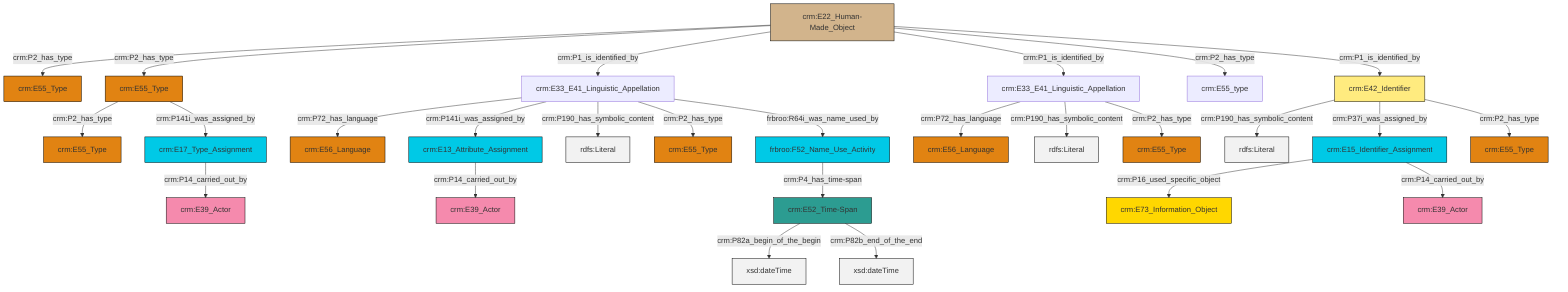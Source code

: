 graph TD
classDef Literal fill:#f2f2f2,stroke:#000000;
classDef CRM_Entity fill:#FFFFFF,stroke:#000000;
classDef Temporal_Entity fill:#00C9E6, stroke:#000000;
classDef Type fill:#E18312, stroke:#000000;
classDef Time-Span fill:#2C9C91, stroke:#000000;
classDef Appellation fill:#FFEB7F, stroke:#000000;
classDef Place fill:#008836, stroke:#000000;
classDef Persistent_Item fill:#B266B2, stroke:#000000;
classDef Conceptual_Object fill:#FFD700, stroke:#000000;
classDef Physical_Thing fill:#D2B48C, stroke:#000000;
classDef Actor fill:#f58aad, stroke:#000000;
classDef PC_Classes fill:#4ce600, stroke:#000000;
classDef Multi fill:#cccccc,stroke:#000000;

0["crm:E42_Identifier"]:::Appellation -->|crm:P190_has_symbolic_content| 1[rdfs:Literal]:::Literal
6["crm:E15_Identifier_Assignment"]:::Temporal_Entity -->|crm:P16_used_specific_object| 8["crm:E73_Information_Object"]:::Conceptual_Object
11["crm:E22_Human-Made_Object"]:::Physical_Thing -->|crm:P2_has_type| 12["crm:E55_Type"]:::Type
16["crm:E33_E41_Linguistic_Appellation"]:::Default -->|crm:P72_has_language| 17["crm:E56_Language"]:::Type
11["crm:E22_Human-Made_Object"]:::Physical_Thing -->|crm:P2_has_type| 18["crm:E55_Type"]:::Type
21["crm:E33_E41_Linguistic_Appellation"]:::Default -->|crm:P72_has_language| 22["crm:E56_Language"]:::Type
18["crm:E55_Type"]:::Type -->|crm:P2_has_type| 24["crm:E55_Type"]:::Type
18["crm:E55_Type"]:::Type -->|crm:P141i_was_assigned_by| 26["crm:E17_Type_Assignment"]:::Temporal_Entity
11["crm:E22_Human-Made_Object"]:::Physical_Thing -->|crm:P1_is_identified_by| 16["crm:E33_E41_Linguistic_Appellation"]:::Default
11["crm:E22_Human-Made_Object"]:::Physical_Thing -->|crm:P1_is_identified_by| 21["crm:E33_E41_Linguistic_Appellation"]:::Default
26["crm:E17_Type_Assignment"]:::Temporal_Entity -->|crm:P14_carried_out_by| 31["crm:E39_Actor"]:::Actor
16["crm:E33_E41_Linguistic_Appellation"]:::Default -->|crm:P141i_was_assigned_by| 9["crm:E13_Attribute_Assignment"]:::Temporal_Entity
0["crm:E42_Identifier"]:::Appellation -->|crm:P37i_was_assigned_by| 6["crm:E15_Identifier_Assignment"]:::Temporal_Entity
16["crm:E33_E41_Linguistic_Appellation"]:::Default -->|crm:P190_has_symbolic_content| 37[rdfs:Literal]:::Literal
21["crm:E33_E41_Linguistic_Appellation"]:::Default -->|crm:P190_has_symbolic_content| 38[rdfs:Literal]:::Literal
9["crm:E13_Attribute_Assignment"]:::Temporal_Entity -->|crm:P14_carried_out_by| 39["crm:E39_Actor"]:::Actor
40["crm:E52_Time-Span"]:::Time-Span -->|crm:P82a_begin_of_the_begin| 41[xsd:dateTime]:::Literal
11["crm:E22_Human-Made_Object"]:::Physical_Thing -->|crm:P2_has_type| 34["crm:E55_type"]:::Default
40["crm:E52_Time-Span"]:::Time-Span -->|crm:P82b_end_of_the_end| 42[xsd:dateTime]:::Literal
11["crm:E22_Human-Made_Object"]:::Physical_Thing -->|crm:P1_is_identified_by| 0["crm:E42_Identifier"]:::Appellation
21["crm:E33_E41_Linguistic_Appellation"]:::Default -->|crm:P2_has_type| 4["crm:E55_Type"]:::Type
16["crm:E33_E41_Linguistic_Appellation"]:::Default -->|crm:P2_has_type| 19["crm:E55_Type"]:::Type
16["crm:E33_E41_Linguistic_Appellation"]:::Default -->|frbroo:R64i_was_name_used_by| 2["frbroo:F52_Name_Use_Activity"]:::Temporal_Entity
2["frbroo:F52_Name_Use_Activity"]:::Temporal_Entity -->|crm:P4_has_time-span| 40["crm:E52_Time-Span"]:::Time-Span
0["crm:E42_Identifier"]:::Appellation -->|crm:P2_has_type| 13["crm:E55_Type"]:::Type
6["crm:E15_Identifier_Assignment"]:::Temporal_Entity -->|crm:P14_carried_out_by| 45["crm:E39_Actor"]:::Actor